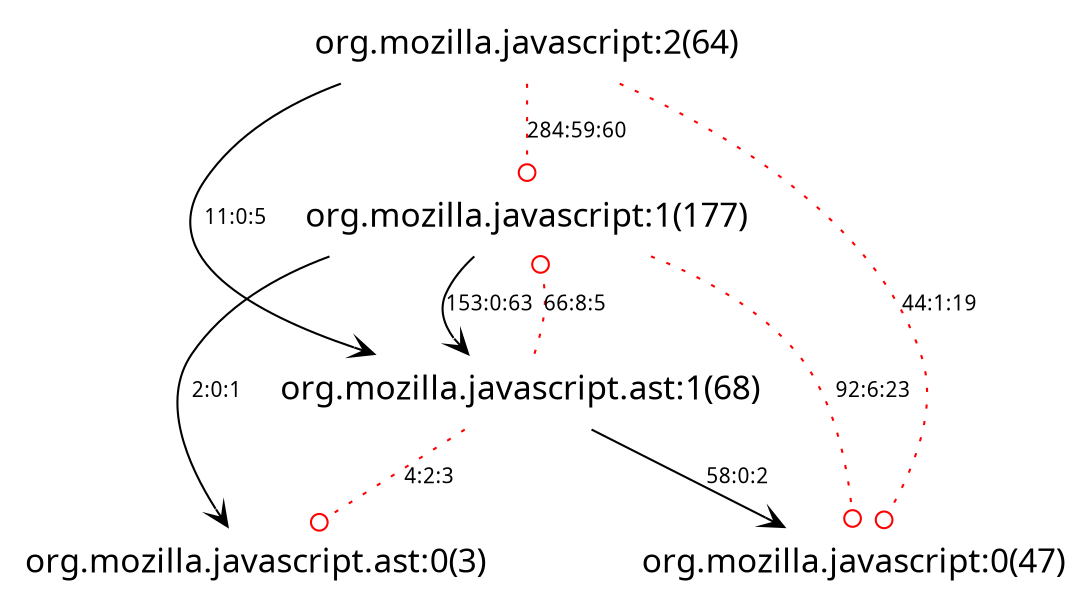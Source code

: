 digraph javascript_2_javascript_ast { 
 node [shape=plaintext, fontname=Skia, fontsize=16] 
edge [fontname=Skia, fontsize = 10];
4[ label="org.mozilla.javascript:1(177)"];
3[ label="org.mozilla.javascript:2(64)"];
2[ label="org.mozilla.javascript.ast:0(3)"];
1[ label="org.mozilla.javascript.ast:1(68)"];
0[ label="org.mozilla.javascript:0(47)"];
1->0[color="black", arrowhead="vee", label = "58:0:2"];
1->4[color="red",  arrowhead="odot", style="dotted", label = "66:8:5"];
1->2[color="red",  arrowhead="odot", style="dotted", label = "4:2:3"];
3->0[color="red",  arrowhead="odot", style="dotted", label = "44:1:19"];
3->4[color="red",  arrowhead="odot", style="dotted", label = "284:59:60"];
3->1[color="black", arrowhead="vee", label = "11:0:5"];
4->0[color="red",  arrowhead="odot", style="dotted", label = "92:6:23"];
4->1[color="black", arrowhead="vee", label = "153:0:63"];
4->2[color="black", arrowhead="vee", label = "2:0:1"]
}